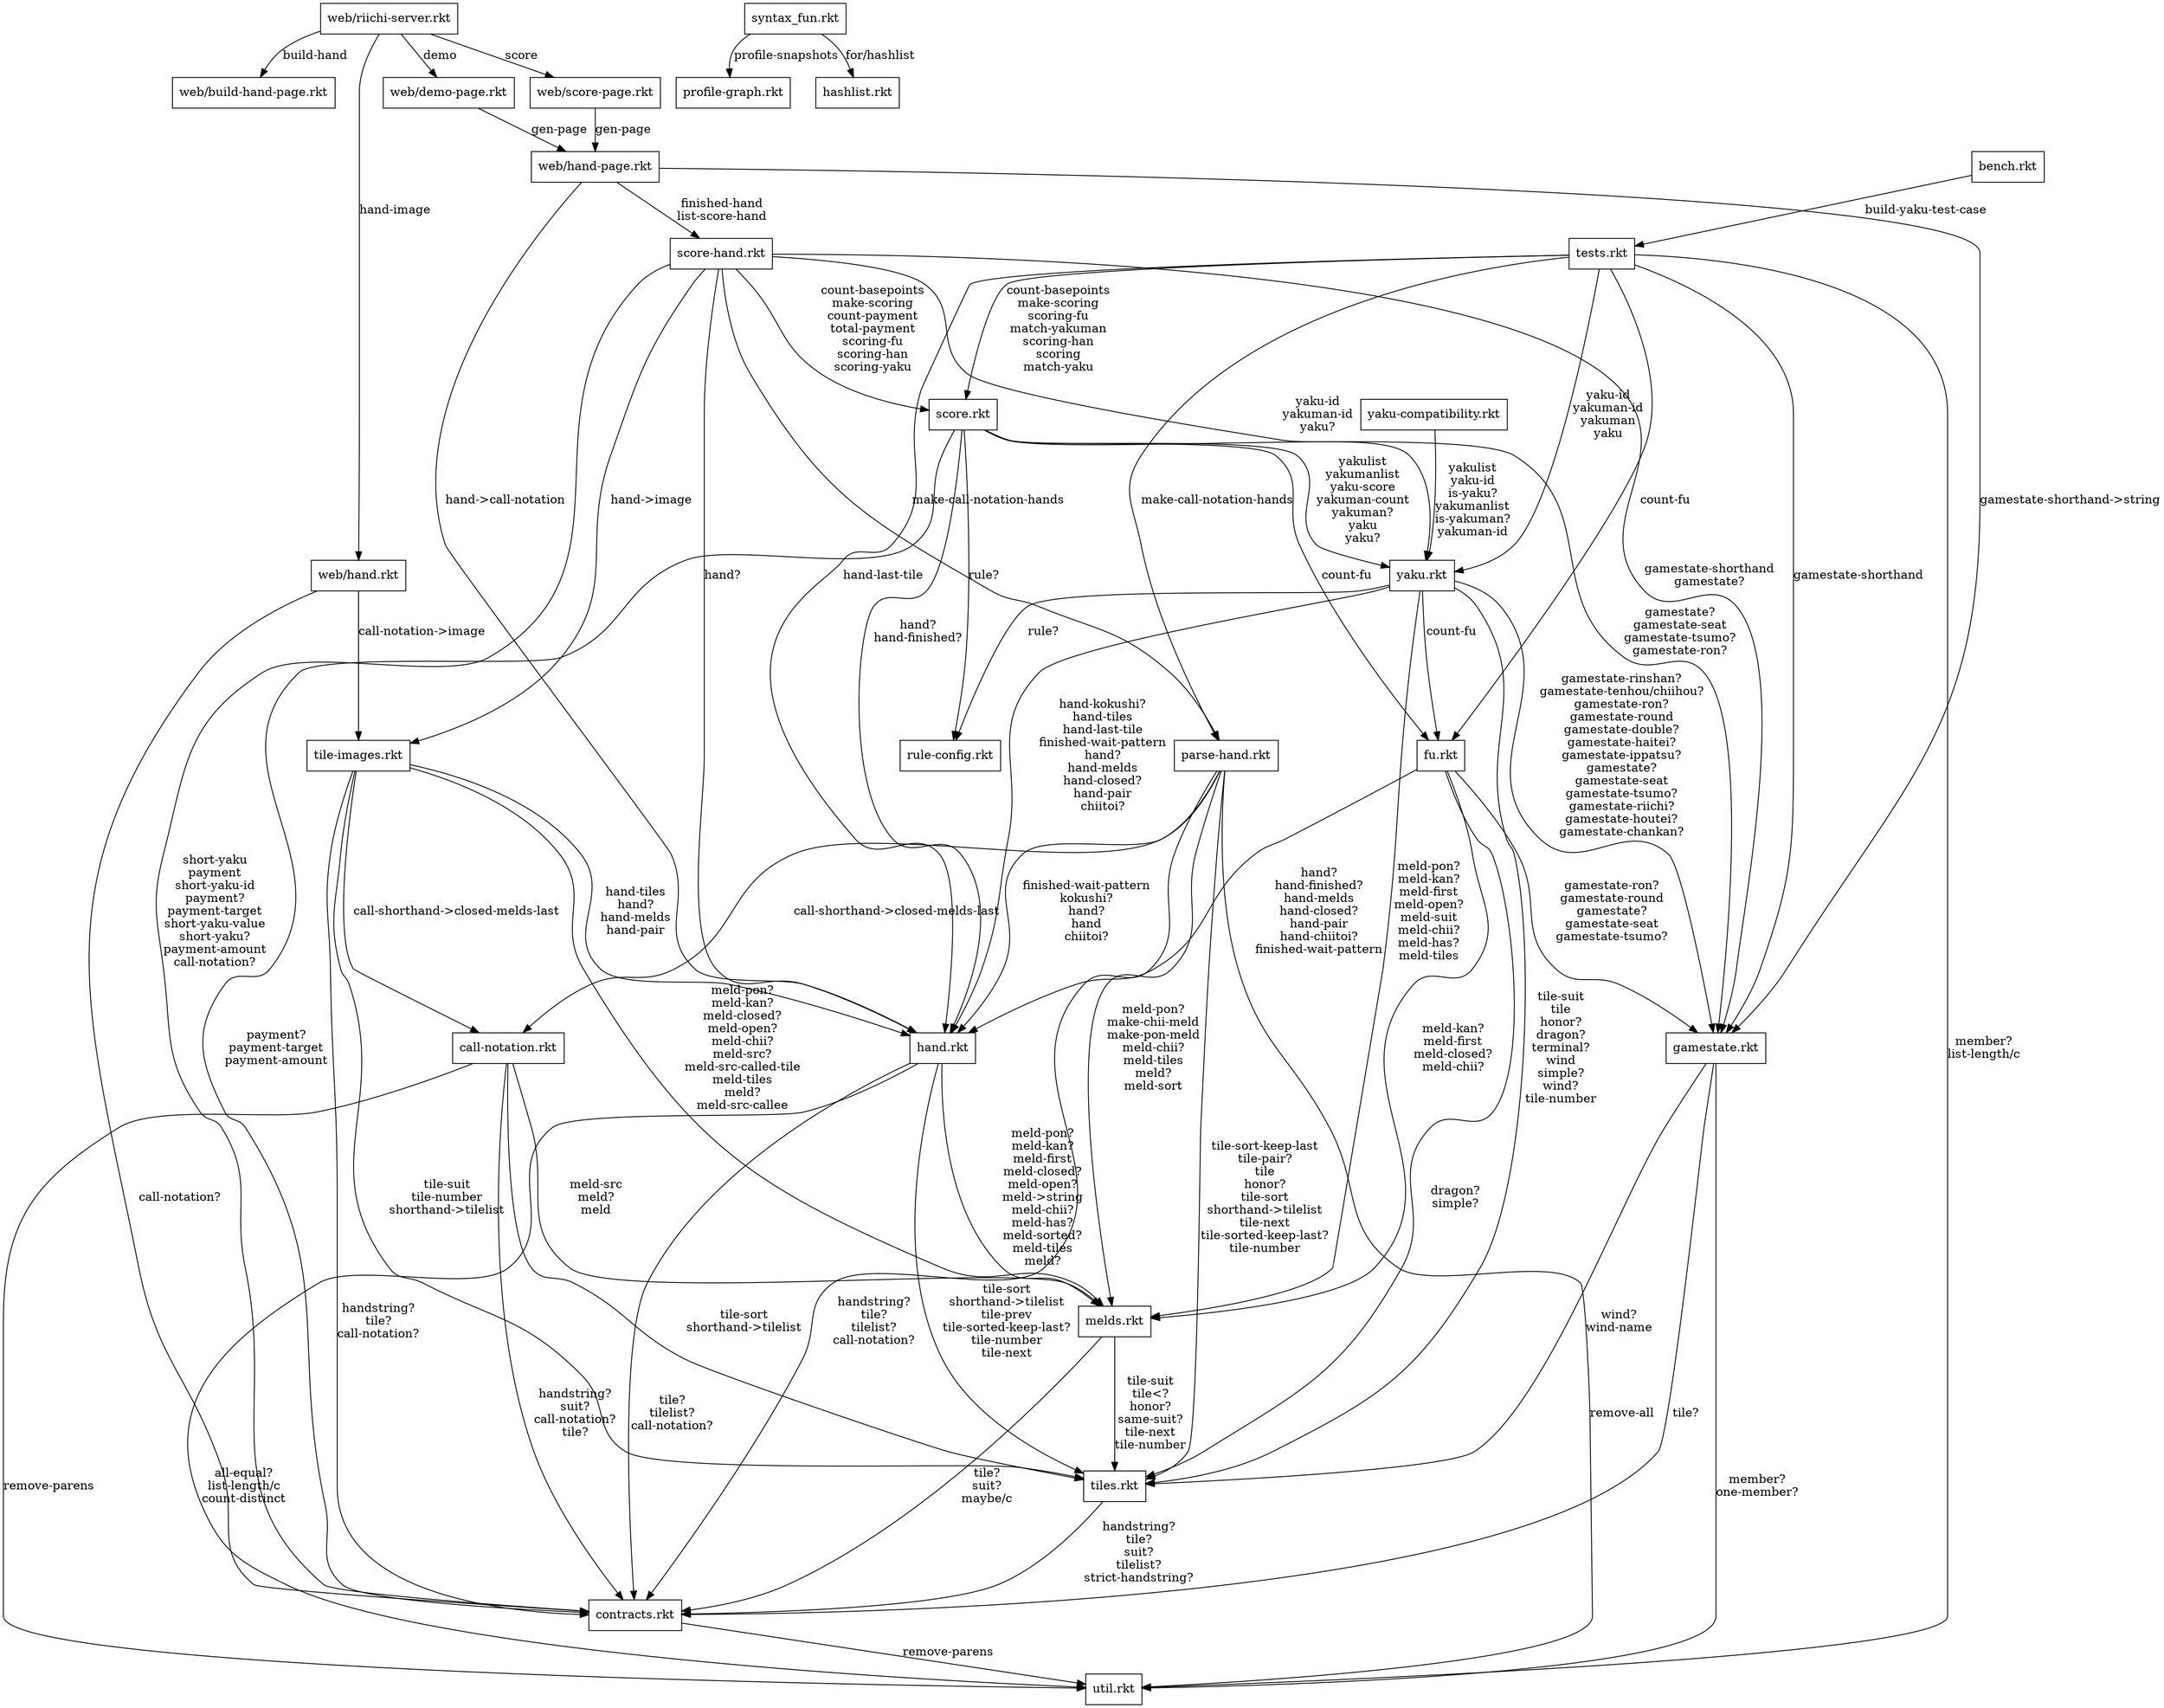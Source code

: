 digraph G {
  overlap="scale"
  splines=true
  node[shape="box"]

  "web/riichi-server.rkt" -> "web/build-hand-page.rkt" [label="build-hand"];
  "yaku.rkt" -> "tiles.rkt" [label="tile-suit\ntile\nhonor?\ndragon?\nterminal?\nwind\nsimple?\nwind?\ntile-number"];
  "hand.rkt" -> "contracts.rkt" [label="tile?\ntilelist?\ncall-notation?"];
  "yaku.rkt" -> "melds.rkt" [label="meld-pon?\nmeld-kan?\nmeld-first\nmeld-open?\nmeld-suit\nmeld-chii?\nmeld-has?\nmeld-tiles"];
  "contracts.rkt" -> "util.rkt" [label="remove-parens"];
  "score.rkt" -> "yaku.rkt" [label="yakulist\nyakumanlist\nyaku-score\nyakuman-count\nyakuman?\nyaku\nyaku?"];
  "yaku.rkt" -> "hand.rkt" [label="hand-kokushi?\nhand-tiles\nhand-last-tile\nfinished-wait-pattern\nhand?\nhand-melds\nhand-closed?\nhand-pair\nchiitoi?"];
  "score.rkt" -> "contracts.rkt" [label="payment?\npayment-target\npayment-amount"];
  "score.rkt" -> "hand.rkt" [label="hand?\nhand-finished?"];
  "tiles.rkt" -> "contracts.rkt" [label="handstring?\ntile?\nsuit?\ntilelist?\nstrict-handstring?"];
  "syntax_fun.rkt" -> "profile-graph.rkt" [label="profile-snapshots"];
  "score-hand.rkt" -> "parse-hand.rkt" [label="make-call-notation-hands"];
  "score-hand.rkt" -> "gamestate.rkt" [label="gamestate-shorthand\ngamestate?"];
  "web/hand.rkt" -> "contracts.rkt" [label="call-notation?"];
  "call-notation.rkt" -> "util.rkt" [label="remove-parens"];
  "bench.rkt" -> "tests.rkt" [label="build-yaku-test-case"];
  "tests.rkt" -> "util.rkt" [label="member?\nlist-length/c"];
  "fu.rkt" -> "melds.rkt" [label="meld-kan?\nmeld-first\nmeld-closed?\nmeld-chii?"];
  "score-hand.rkt" -> "tile-images.rkt" [label="hand->image"];
  "tests.rkt" -> "score.rkt" [label="count-basepoints\nmake-scoring\nscoring-fu\nmatch-yakuman\nscoring-han\nscoring\nmatch-yaku"];
  "fu.rkt" -> "tiles.rkt" [label="dragon?\nsimple?"];
  "parse-hand.rkt" -> "util.rkt" [label="remove-all"];
  "fu.rkt" -> "hand.rkt" [label="hand?\nhand-finished?\nhand-melds\nhand-closed?\nhand-pair\nhand-chiitoi?\nfinished-wait-pattern"];
  "yaku-compatibility.rkt" -> "yaku.rkt" [label="yakulist\nyaku-id\nis-yaku?\nyakumanlist\nis-yakuman?\nyakuman-id"];
  "tile-images.rkt" -> "call-notation.rkt" [label="call-shorthand->closed-melds-last"];
  "web/hand-page.rkt" -> "hand.rkt" [label="hand->call-notation"];
  "score.rkt" -> "rule-config.rkt" [label="rule?"];
  "score.rkt" -> "fu.rkt" [label="count-fu"];
  "call-notation.rkt" -> "melds.rkt" [label="meld-src\nmeld?\nmeld"];
  "yaku.rkt" -> "gamestate.rkt" [label="gamestate-rinshan?\ngamestate-tenhou/chiihou?\ngamestate-ron?\ngamestate-round\ngamestate-double?\ngamestate-haitei?\ngamestate-ippatsu?\ngamestate?\ngamestate-seat\ngamestate-tsumo?\ngamestate-riichi?\ngamestate-houtei?\ngamestate-chankan?"];
  "call-notation.rkt" -> "tiles.rkt" [label="tile-sort\nshorthand->tilelist"];
  "yaku.rkt" -> "rule-config.rkt" [label="rule?"];
  "score.rkt" -> "gamestate.rkt" [label="gamestate?\ngamestate-seat\ngamestate-tsumo?\ngamestate-ron?"];
  "yaku.rkt" -> "fu.rkt" [label="count-fu"];
  "web/score-page.rkt" -> "web/hand-page.rkt" [label="gen-page"];
  "web/riichi-server.rkt" -> "web/score-page.rkt" [label="score"];
  "call-notation.rkt" -> "contracts.rkt" [label="handstring?\nsuit?\ncall-notation?\ntile?"];
  "gamestate.rkt" -> "util.rkt" [label="member?\none-member?"];
  "tests.rkt" -> "hand.rkt" [label="hand-last-tile"];
  "parse-hand.rkt" -> "melds.rkt" [label="meld-pon?\nmake-chii-meld\nmake-pon-meld\nmeld-chii?\nmeld-tiles\nmeld?\nmeld-sort"];
  "parse-hand.rkt" -> "tiles.rkt" [label="tile-sort-keep-last\ntile-pair?\ntile\nhonor?\ntile-sort\nshorthand->tilelist\ntile-next\ntile-sorted-keep-last?\ntile-number"];
  "tests.rkt" -> "yaku.rkt" [label="yaku-id\nyakuman-id\nyakuman\nyaku"];
  "parse-hand.rkt" -> "hand.rkt" [label="finished-wait-pattern\nkokushi?\nhand?\nhand\nchiitoi?"];
  "web/riichi-server.rkt" -> "web/hand.rkt" [label="hand-image"];
  "score-hand.rkt" -> "score.rkt" [label="count-basepoints\nmake-scoring\ncount-payment\ntotal-payment\nscoring-fu\nscoring-han\nscoring-yaku"];
  "parse-hand.rkt" -> "contracts.rkt" [label="handstring?\ntile?\ntilelist?\ncall-notation?"];
  "web/hand.rkt" -> "tile-images.rkt" [label="call-notation->image"];
  "web/hand-page.rkt" -> "gamestate.rkt" [label="gamestate-shorthand->string"];
  "gamestate.rkt" -> "tiles.rkt" [label="wind?\nwind-name"];
  "fu.rkt" -> "gamestate.rkt" [label="gamestate-ron?\ngamestate-round\ngamestate?\ngamestate-seat\ngamestate-tsumo?"];
  "web/riichi-server.rkt" -> "web/demo-page.rkt" [label="demo"];
  "gamestate.rkt" -> "contracts.rkt" [label="tile?"];
  "melds.rkt" -> "tiles.rkt" [label="tile-suit\ntile<?\nhonor?\nsame-suit?\ntile-next\ntile-number"];
  "syntax_fun.rkt" -> "hashlist.rkt" [label="for/hashlist"];
  "melds.rkt" -> "contracts.rkt" [label="tile?\nsuit?\nmaybe/c"];
  "hand.rkt" -> "util.rkt" [label="all-equal?\nlist-length/c\ncount-distinct"];
  "score-hand.rkt" -> "yaku.rkt" [label="yaku-id\nyakuman-id\nyaku?"];
  "web/demo-page.rkt" -> "web/hand-page.rkt" [label="gen-page"];
  "score-hand.rkt" -> "hand.rkt" [label="hand?"];
  "tests.rkt" -> "fu.rkt" [label="count-fu"];
  "tests.rkt" -> "parse-hand.rkt" [label="make-call-notation-hands"];
  "score-hand.rkt" -> "contracts.rkt" [label="short-yaku\npayment\nshort-yaku-id\npayment?\npayment-target\nshort-yaku-value\nshort-yaku?\npayment-amount\ncall-notation?"];
  "tests.rkt" -> "gamestate.rkt" [label="gamestate-shorthand"];
  "tile-images.rkt" -> "melds.rkt" [label="meld-pon?\nmeld-kan?\nmeld-closed?\nmeld-open?\nmeld-chii?\nmeld-src?\nmeld-src-called-tile\nmeld-tiles\nmeld?\nmeld-src-callee"];
  "web/hand-page.rkt" -> "score-hand.rkt" [label="finished-hand\nlist-score-hand"];
  "tile-images.rkt" -> "tiles.rkt" [label="tile-suit\ntile-number\nshorthand->tilelist"];
  "tile-images.rkt" -> "contracts.rkt" [label="handstring?\ntile?\ncall-notation?"];
  "hand.rkt" -> "melds.rkt" [label="meld-pon?\nmeld-kan?\nmeld-first\nmeld-closed?\nmeld-open?\nmeld->string\nmeld-chii?\nmeld-has?\nmeld-sorted?\nmeld-tiles\nmeld?"];
  "tile-images.rkt" -> "hand.rkt" [label="hand-tiles\nhand?\nhand-melds\nhand-pair"];
  "hand.rkt" -> "tiles.rkt" [label="tile-sort\nshorthand->tilelist\ntile-prev\ntile-sorted-keep-last?\ntile-number\ntile-next"];
  "parse-hand.rkt" -> "call-notation.rkt" [label="call-shorthand->closed-melds-last"];
}
